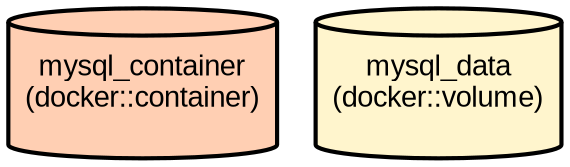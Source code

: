 digraph INFRA {
  node [ color = "black", fillcolor = "#E6E6E6", height =1, style = "filled,bold,rounded", fontname = "Arial" ];
  "mysql_container" [ label = "mysql_container
(docker::container)", shape =cylinder, fillcolor = "#FFCFB3" ];
  "mysql_data" [ label = "mysql_data
(docker::volume)", shape =cylinder, fillcolor = "#FFF5CD" ];
}

